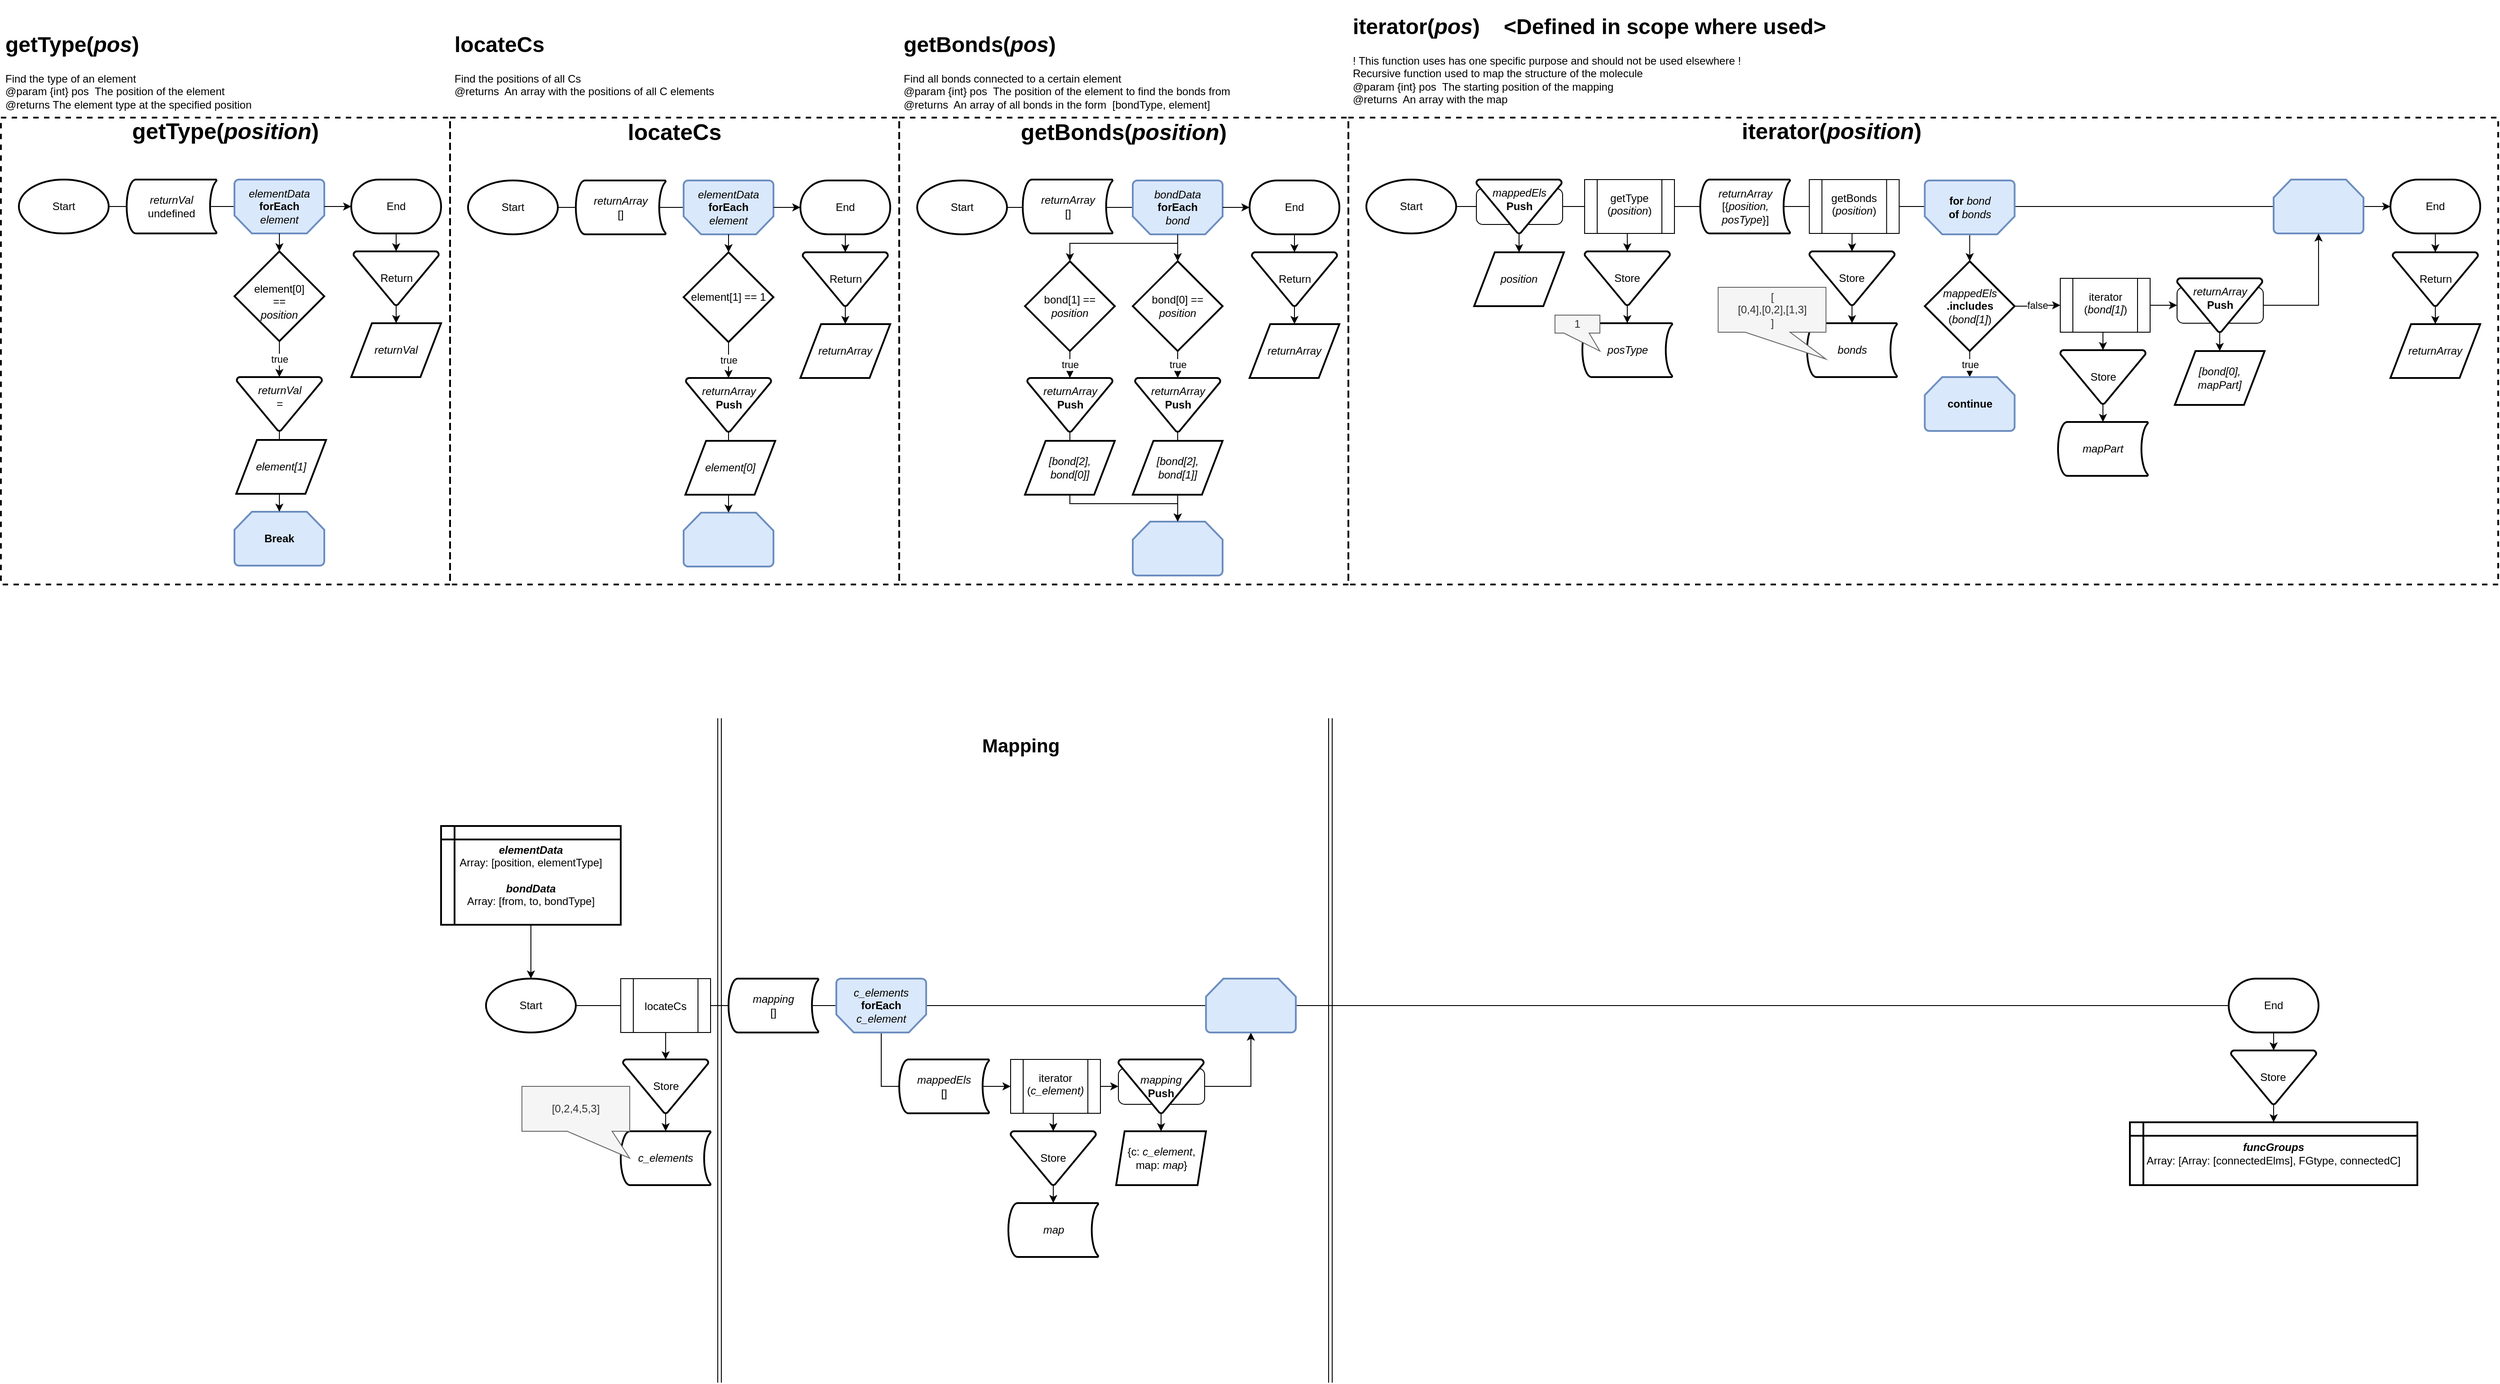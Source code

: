 <mxfile version="20.4.1" type="github" pages="2">
  <diagram id="BVfkQb9ecDEO83bugk_k" name="Main">
    <mxGraphModel dx="2985" dy="2483" grid="1" gridSize="10" guides="1" tooltips="1" connect="1" arrows="0" fold="1" page="0" pageScale="1" pageWidth="827" pageHeight="1169" math="0" shadow="0">
      <root>
        <mxCell id="0" />
        <mxCell id="1" parent="0" />
        <mxCell id="XzVLuU8OsaSNBH-HEr9t-55" value="" style="edgeStyle=orthogonalEdgeStyle;rounded=0;orthogonalLoop=1;jettySize=auto;html=1;exitX=1;exitY=0.5;exitDx=0;exitDy=0;exitPerimeter=0;entryX=0;entryY=0.5;entryDx=0;entryDy=0;entryPerimeter=0;endArrow=none;" parent="1" source="x_pQw2CXU4u3UF457hjA-24" target="XzVLuU8OsaSNBH-HEr9t-52" edge="1">
          <mxGeometry relative="1" as="geometry">
            <mxPoint x="920" y="-700" as="sourcePoint" />
            <mxPoint x="2100" y="-700" as="targetPoint" />
          </mxGeometry>
        </mxCell>
        <mxCell id="FqxZ3S_1yFEc6N9-NsaK-3" style="edgeStyle=orthogonalEdgeStyle;rounded=0;orthogonalLoop=1;jettySize=auto;html=1;exitX=1;exitY=0.5;exitDx=0;exitDy=0;exitPerimeter=0;entryX=0;entryY=0.5;entryDx=0;entryDy=0;entryPerimeter=0;endArrow=none;endFill=0;" parent="1" source="hINtNlw1vlNAkVPnNgzF-1" target="hINtNlw1vlNAkVPnNgzF-4" edge="1">
          <mxGeometry relative="1" as="geometry" />
        </mxCell>
        <mxCell id="hINtNlw1vlNAkVPnNgzF-1" value="Start&lt;br&gt;" style="strokeWidth=2;html=1;shape=mxgraph.flowchart.start_1;whiteSpace=wrap;" parent="1" vertex="1">
          <mxGeometry x="-160" y="160" width="100" height="60" as="geometry" />
        </mxCell>
        <mxCell id="hINtNlw1vlNAkVPnNgzF-3" style="edgeStyle=orthogonalEdgeStyle;orthogonalLoop=1;jettySize=auto;html=1;exitX=0.5;exitY=1;exitDx=0;exitDy=0;entryX=0.5;entryY=0;entryDx=0;entryDy=0;entryPerimeter=0;rounded=0;" parent="1" source="hINtNlw1vlNAkVPnNgzF-2" target="hINtNlw1vlNAkVPnNgzF-1" edge="1">
          <mxGeometry relative="1" as="geometry" />
        </mxCell>
        <mxCell id="hINtNlw1vlNAkVPnNgzF-2" value="&lt;i style=&quot;font-weight: bold;&quot;&gt;elementData&lt;br&gt;&lt;/i&gt;Array: [position, elementType]&lt;br&gt;&lt;b style=&quot;font-style: italic;&quot;&gt;&lt;br&gt;bondData&lt;/b&gt;&lt;br&gt;Array: [from, to, bondType]" style="shape=internalStorage;whiteSpace=wrap;html=1;dx=15;dy=15;arcSize=8;strokeWidth=2;" parent="1" vertex="1">
          <mxGeometry x="-210" y="-10" width="200" height="110" as="geometry" />
        </mxCell>
        <mxCell id="hINtNlw1vlNAkVPnNgzF-9" style="edgeStyle=orthogonalEdgeStyle;orthogonalLoop=1;jettySize=auto;html=1;exitX=0.5;exitY=1;exitDx=0;exitDy=0;exitPerimeter=0;entryX=0.5;entryY=0;entryDx=0;entryDy=0;entryPerimeter=0;rounded=0;" parent="1" source="hINtNlw1vlNAkVPnNgzF-4" target="hINtNlw1vlNAkVPnNgzF-5" edge="1">
          <mxGeometry relative="1" as="geometry" />
        </mxCell>
        <mxCell id="hINtNlw1vlNAkVPnNgzF-4" value="End" style="strokeWidth=2;html=1;shape=mxgraph.flowchart.terminator;whiteSpace=wrap;" parent="1" vertex="1">
          <mxGeometry x="1779.997" y="160" width="100" height="60" as="geometry" />
        </mxCell>
        <mxCell id="hINtNlw1vlNAkVPnNgzF-8" style="edgeStyle=orthogonalEdgeStyle;orthogonalLoop=1;jettySize=auto;html=1;exitX=0.5;exitY=1;exitDx=0;exitDy=0;exitPerimeter=0;entryX=0.5;entryY=0;entryDx=0;entryDy=0;rounded=0;" parent="1" source="hINtNlw1vlNAkVPnNgzF-5" target="hINtNlw1vlNAkVPnNgzF-7" edge="1">
          <mxGeometry relative="1" as="geometry" />
        </mxCell>
        <mxCell id="hINtNlw1vlNAkVPnNgzF-5" value="Store" style="strokeWidth=2;html=1;shape=mxgraph.flowchart.merge_or_storage;whiteSpace=wrap;" parent="1" vertex="1">
          <mxGeometry x="1782.497" y="240" width="95" height="60" as="geometry" />
        </mxCell>
        <mxCell id="hINtNlw1vlNAkVPnNgzF-7" value="&lt;b style=&quot;font-style: italic;&quot;&gt;funcGroups&lt;/b&gt;&lt;br&gt;Array: [Array: [connectedElms], FGtype, connectedC]" style="shape=internalStorage;whiteSpace=wrap;html=1;dx=15;dy=15;arcSize=8;strokeWidth=2;" parent="1" vertex="1">
          <mxGeometry x="1669.997" y="320" width="320" height="70" as="geometry" />
        </mxCell>
        <mxCell id="hINtNlw1vlNAkVPnNgzF-54" style="edgeStyle=orthogonalEdgeStyle;orthogonalLoop=1;jettySize=auto;html=1;exitX=0.5;exitY=1;exitDx=0;exitDy=0;entryX=0.5;entryY=0;entryDx=0;entryDy=0;entryPerimeter=0;fontSize=25;rounded=0;" parent="1" source="hINtNlw1vlNAkVPnNgzF-11" target="hINtNlw1vlNAkVPnNgzF-53" edge="1">
          <mxGeometry relative="1" as="geometry" />
        </mxCell>
        <mxCell id="hINtNlw1vlNAkVPnNgzF-11" value="locateCs" style="verticalLabelPosition=bottom;verticalAlign=top;html=1;shape=process;whiteSpace=wrap;size=0.14;arcSize=6;spacingBottom=4;spacingTop=-43;noLabel=0;collapsible=0;autosize=1;" parent="1" vertex="1">
          <mxGeometry x="-10" y="160" width="100" height="60" as="geometry" />
        </mxCell>
        <mxCell id="x_pQw2CXU4u3UF457hjA-7" style="edgeStyle=orthogonalEdgeStyle;rounded=0;orthogonalLoop=1;jettySize=auto;html=1;exitX=0.5;exitY=1;exitDx=0;exitDy=0;exitPerimeter=0;entryX=0.5;entryY=0;entryDx=0;entryDy=0;entryPerimeter=0;" parent="1" source="hINtNlw1vlNAkVPnNgzF-53" target="hINtNlw1vlNAkVPnNgzF-57" edge="1">
          <mxGeometry relative="1" as="geometry" />
        </mxCell>
        <mxCell id="hINtNlw1vlNAkVPnNgzF-53" value="Store" style="strokeWidth=2;html=1;shape=mxgraph.flowchart.merge_or_storage;whiteSpace=wrap;" parent="1" vertex="1">
          <mxGeometry x="-7.5" y="250" width="95" height="60" as="geometry" />
        </mxCell>
        <mxCell id="hINtNlw1vlNAkVPnNgzF-57" value="&lt;i&gt;c_elements&lt;/i&gt;" style="strokeWidth=2;html=1;shape=mxgraph.flowchart.stored_data;whiteSpace=wrap;" parent="1" vertex="1">
          <mxGeometry x="-10" y="330" width="100" height="60" as="geometry" />
        </mxCell>
        <mxCell id="hINtNlw1vlNAkVPnNgzF-58" value="" style="group" parent="1" vertex="1" connectable="0">
          <mxGeometry x="-200" y="-799" width="500" height="520" as="geometry" />
        </mxCell>
        <mxCell id="hINtNlw1vlNAkVPnNgzF-47" value="" style="whiteSpace=wrap;html=1;fillColor=none;strokeWidth=2;dashed=1;" parent="hINtNlw1vlNAkVPnNgzF-58" vertex="1">
          <mxGeometry width="500" height="520" as="geometry" />
        </mxCell>
        <mxCell id="hINtNlw1vlNAkVPnNgzF-13" value="Start" style="strokeWidth=2;html=1;shape=mxgraph.flowchart.start_1;whiteSpace=wrap;" parent="hINtNlw1vlNAkVPnNgzF-58" vertex="1">
          <mxGeometry x="20" y="70" width="100" height="60" as="geometry" />
        </mxCell>
        <mxCell id="hINtNlw1vlNAkVPnNgzF-15" value="End" style="strokeWidth=2;html=1;shape=mxgraph.flowchart.terminator;whiteSpace=wrap;" parent="hINtNlw1vlNAkVPnNgzF-58" vertex="1">
          <mxGeometry x="390" y="70" width="100" height="60" as="geometry" />
        </mxCell>
        <mxCell id="hINtNlw1vlNAkVPnNgzF-17" value="Return" style="strokeWidth=2;html=1;shape=mxgraph.flowchart.merge_or_storage;whiteSpace=wrap;" parent="hINtNlw1vlNAkVPnNgzF-58" vertex="1">
          <mxGeometry x="392.5" y="150" width="95" height="60" as="geometry" />
        </mxCell>
        <mxCell id="hINtNlw1vlNAkVPnNgzF-18" style="edgeStyle=orthogonalEdgeStyle;orthogonalLoop=1;jettySize=auto;html=1;exitX=0.5;exitY=1;exitDx=0;exitDy=0;exitPerimeter=0;entryX=0.5;entryY=0;entryDx=0;entryDy=0;entryPerimeter=0;rounded=0;" parent="hINtNlw1vlNAkVPnNgzF-58" source="hINtNlw1vlNAkVPnNgzF-15" target="hINtNlw1vlNAkVPnNgzF-17" edge="1">
          <mxGeometry relative="1" as="geometry" />
        </mxCell>
        <mxCell id="hINtNlw1vlNAkVPnNgzF-20" value="&lt;i&gt;returnArray&lt;/i&gt;" style="shape=parallelogram;html=1;strokeWidth=2;perimeter=parallelogramPerimeter;whiteSpace=wrap;arcSize=12;size=0.23;" parent="hINtNlw1vlNAkVPnNgzF-58" vertex="1">
          <mxGeometry x="390" y="230" width="100" height="60" as="geometry" />
        </mxCell>
        <mxCell id="hINtNlw1vlNAkVPnNgzF-21" style="edgeStyle=orthogonalEdgeStyle;orthogonalLoop=1;jettySize=auto;html=1;exitX=0.5;exitY=1;exitDx=0;exitDy=0;exitPerimeter=0;entryX=0.5;entryY=0;entryDx=0;entryDy=0;rounded=0;" parent="hINtNlw1vlNAkVPnNgzF-58" source="hINtNlw1vlNAkVPnNgzF-17" target="hINtNlw1vlNAkVPnNgzF-20" edge="1">
          <mxGeometry relative="1" as="geometry" />
        </mxCell>
        <mxCell id="hINtNlw1vlNAkVPnNgzF-23" value="" style="edgeStyle=orthogonalEdgeStyle;orthogonalLoop=1;jettySize=auto;html=1;exitX=1;exitY=0.5;exitDx=0;exitDy=0;exitPerimeter=0;entryX=1;entryY=0.5;entryDx=0;entryDy=0;entryPerimeter=0;endArrow=none;rounded=0;" parent="hINtNlw1vlNAkVPnNgzF-58" source="hINtNlw1vlNAkVPnNgzF-13" target="hINtNlw1vlNAkVPnNgzF-24" edge="1">
          <mxGeometry relative="1" as="geometry">
            <mxPoint x="120" y="100" as="sourcePoint" />
            <mxPoint x="260" y="100" as="targetPoint" />
          </mxGeometry>
        </mxCell>
        <mxCell id="hINtNlw1vlNAkVPnNgzF-24" value="" style="strokeWidth=2;html=1;shape=mxgraph.flowchart.loop_limit;whiteSpace=wrap;rotation=-180;textDirection=ltr;horizontal=1;direction=east;fillColor=#dae8fc;strokeColor=#6c8ebf;" parent="hINtNlw1vlNAkVPnNgzF-58" vertex="1">
          <mxGeometry x="260" y="70" width="100" height="60" as="geometry" />
        </mxCell>
        <mxCell id="hINtNlw1vlNAkVPnNgzF-16" style="edgeStyle=orthogonalEdgeStyle;orthogonalLoop=1;jettySize=auto;html=1;exitX=0;exitY=0.5;exitDx=0;exitDy=0;exitPerimeter=0;entryX=0;entryY=0.5;entryDx=0;entryDy=0;entryPerimeter=0;startArrow=none;rounded=0;" parent="hINtNlw1vlNAkVPnNgzF-58" source="hINtNlw1vlNAkVPnNgzF-24" target="hINtNlw1vlNAkVPnNgzF-15" edge="1">
          <mxGeometry relative="1" as="geometry">
            <mxPoint x="360" y="100" as="sourcePoint" />
          </mxGeometry>
        </mxCell>
        <mxCell id="hINtNlw1vlNAkVPnNgzF-14" value="&lt;i&gt;returnArray&lt;/i&gt;&lt;br&gt;[]" style="strokeWidth=2;html=1;shape=mxgraph.flowchart.stored_data;whiteSpace=wrap;" parent="hINtNlw1vlNAkVPnNgzF-58" vertex="1">
          <mxGeometry x="140" y="70" width="100" height="60" as="geometry" />
        </mxCell>
        <mxCell id="hINtNlw1vlNAkVPnNgzF-25" value="" style="strokeWidth=2;html=1;shape=mxgraph.flowchart.loop_limit;whiteSpace=wrap;fillColor=#dae8fc;strokeColor=#6c8ebf;" parent="hINtNlw1vlNAkVPnNgzF-58" vertex="1">
          <mxGeometry x="260" y="440" width="100" height="60" as="geometry" />
        </mxCell>
        <mxCell id="hINtNlw1vlNAkVPnNgzF-26" value="&lt;i&gt;elementData&lt;/i&gt;&lt;br&gt;&lt;b&gt;forEach&lt;/b&gt;&lt;br&gt;&lt;i&gt;element&lt;/i&gt;" style="text;html=1;strokeColor=none;fillColor=none;align=center;verticalAlign=middle;whiteSpace=wrap;" parent="hINtNlw1vlNAkVPnNgzF-58" vertex="1">
          <mxGeometry x="280" y="85" width="60" height="30" as="geometry" />
        </mxCell>
        <mxCell id="hINtNlw1vlNAkVPnNgzF-28" value="element[1] == 1" style="strokeWidth=2;html=1;shape=mxgraph.flowchart.decision;whiteSpace=wrap;" parent="hINtNlw1vlNAkVPnNgzF-58" vertex="1">
          <mxGeometry x="260" y="150" width="100" height="100" as="geometry" />
        </mxCell>
        <mxCell id="hINtNlw1vlNAkVPnNgzF-29" style="edgeStyle=orthogonalEdgeStyle;orthogonalLoop=1;jettySize=auto;html=1;exitX=0.5;exitY=0;exitDx=0;exitDy=0;exitPerimeter=0;entryX=0.5;entryY=0;entryDx=0;entryDy=0;entryPerimeter=0;rounded=0;" parent="hINtNlw1vlNAkVPnNgzF-58" source="hINtNlw1vlNAkVPnNgzF-24" target="hINtNlw1vlNAkVPnNgzF-28" edge="1">
          <mxGeometry relative="1" as="geometry" />
        </mxCell>
        <mxCell id="hINtNlw1vlNAkVPnNgzF-46" style="edgeStyle=orthogonalEdgeStyle;orthogonalLoop=1;jettySize=auto;html=1;exitX=0.5;exitY=1;exitDx=0;exitDy=0;exitPerimeter=0;entryX=0.5;entryY=0;entryDx=0;entryDy=0;entryPerimeter=0;rounded=0;" parent="hINtNlw1vlNAkVPnNgzF-58" source="hINtNlw1vlNAkVPnNgzF-32" target="hINtNlw1vlNAkVPnNgzF-25" edge="1">
          <mxGeometry relative="1" as="geometry" />
        </mxCell>
        <mxCell id="hINtNlw1vlNAkVPnNgzF-32" value="&lt;i&gt;returnArray&lt;/i&gt;&lt;br&gt;&lt;b&gt;Push&lt;/b&gt;" style="strokeWidth=2;html=1;shape=mxgraph.flowchart.merge_or_storage;whiteSpace=wrap;spacingBottom=17;" parent="hINtNlw1vlNAkVPnNgzF-58" vertex="1">
          <mxGeometry x="262.5" y="290" width="95" height="60" as="geometry" />
        </mxCell>
        <mxCell id="hINtNlw1vlNAkVPnNgzF-33" value="true" style="edgeStyle=orthogonalEdgeStyle;orthogonalLoop=1;jettySize=auto;html=1;exitX=0.5;exitY=1;exitDx=0;exitDy=0;exitPerimeter=0;entryX=0.5;entryY=0;entryDx=0;entryDy=0;entryPerimeter=0;rounded=0;" parent="hINtNlw1vlNAkVPnNgzF-58" source="hINtNlw1vlNAkVPnNgzF-28" target="hINtNlw1vlNAkVPnNgzF-32" edge="1">
          <mxGeometry relative="1" as="geometry" />
        </mxCell>
        <mxCell id="hINtNlw1vlNAkVPnNgzF-36" value="&lt;i&gt;element[0]&lt;/i&gt;" style="shape=parallelogram;html=1;strokeWidth=2;perimeter=parallelogramPerimeter;whiteSpace=wrap;arcSize=12;size=0.23;" parent="hINtNlw1vlNAkVPnNgzF-58" vertex="1">
          <mxGeometry x="262" y="360" width="100" height="60" as="geometry" />
        </mxCell>
        <mxCell id="hINtNlw1vlNAkVPnNgzF-48" value="&lt;b&gt;&lt;font style=&quot;font-size: 25px;&quot;&gt;locateCs&lt;/font&gt;&lt;/b&gt;" style="text;html=1;strokeColor=none;fillColor=none;align=center;verticalAlign=middle;whiteSpace=wrap;dashed=1;strokeWidth=2;" parent="hINtNlw1vlNAkVPnNgzF-58" vertex="1">
          <mxGeometry x="220" width="60" height="30" as="geometry" />
        </mxCell>
        <mxCell id="G9Rp87o0pzsJ3uSTvvUH-32" value="" style="group" parent="1" vertex="1" connectable="0">
          <mxGeometry x="300" y="-799" width="500" height="524" as="geometry" />
        </mxCell>
        <mxCell id="G9Rp87o0pzsJ3uSTvvUH-2" value="" style="whiteSpace=wrap;html=1;fillColor=none;strokeWidth=2;dashed=1;" parent="G9Rp87o0pzsJ3uSTvvUH-32" vertex="1">
          <mxGeometry width="500" height="520" as="geometry" />
        </mxCell>
        <mxCell id="G9Rp87o0pzsJ3uSTvvUH-3" value="Start" style="strokeWidth=2;html=1;shape=mxgraph.flowchart.start_1;whiteSpace=wrap;" parent="G9Rp87o0pzsJ3uSTvvUH-32" vertex="1">
          <mxGeometry x="20" y="70" width="100" height="60" as="geometry" />
        </mxCell>
        <mxCell id="G9Rp87o0pzsJ3uSTvvUH-4" value="End" style="strokeWidth=2;html=1;shape=mxgraph.flowchart.terminator;whiteSpace=wrap;" parent="G9Rp87o0pzsJ3uSTvvUH-32" vertex="1">
          <mxGeometry x="390" y="70" width="100" height="60" as="geometry" />
        </mxCell>
        <mxCell id="G9Rp87o0pzsJ3uSTvvUH-5" value="Return" style="strokeWidth=2;html=1;shape=mxgraph.flowchart.merge_or_storage;whiteSpace=wrap;" parent="G9Rp87o0pzsJ3uSTvvUH-32" vertex="1">
          <mxGeometry x="392.5" y="150" width="95" height="60" as="geometry" />
        </mxCell>
        <mxCell id="G9Rp87o0pzsJ3uSTvvUH-6" style="edgeStyle=orthogonalEdgeStyle;orthogonalLoop=1;jettySize=auto;html=1;exitX=0.5;exitY=1;exitDx=0;exitDy=0;exitPerimeter=0;entryX=0.5;entryY=0;entryDx=0;entryDy=0;entryPerimeter=0;rounded=0;" parent="G9Rp87o0pzsJ3uSTvvUH-32" source="G9Rp87o0pzsJ3uSTvvUH-4" target="G9Rp87o0pzsJ3uSTvvUH-5" edge="1">
          <mxGeometry relative="1" as="geometry" />
        </mxCell>
        <mxCell id="G9Rp87o0pzsJ3uSTvvUH-7" value="&lt;i&gt;returnArray&lt;/i&gt;" style="shape=parallelogram;html=1;strokeWidth=2;perimeter=parallelogramPerimeter;whiteSpace=wrap;arcSize=12;size=0.23;" parent="G9Rp87o0pzsJ3uSTvvUH-32" vertex="1">
          <mxGeometry x="390" y="230" width="100" height="60" as="geometry" />
        </mxCell>
        <mxCell id="G9Rp87o0pzsJ3uSTvvUH-8" style="edgeStyle=orthogonalEdgeStyle;orthogonalLoop=1;jettySize=auto;html=1;exitX=0.5;exitY=1;exitDx=0;exitDy=0;exitPerimeter=0;entryX=0.5;entryY=0;entryDx=0;entryDy=0;rounded=0;" parent="G9Rp87o0pzsJ3uSTvvUH-32" source="G9Rp87o0pzsJ3uSTvvUH-5" target="G9Rp87o0pzsJ3uSTvvUH-7" edge="1">
          <mxGeometry relative="1" as="geometry" />
        </mxCell>
        <mxCell id="G9Rp87o0pzsJ3uSTvvUH-9" value="" style="edgeStyle=orthogonalEdgeStyle;orthogonalLoop=1;jettySize=auto;html=1;exitX=1;exitY=0.5;exitDx=0;exitDy=0;exitPerimeter=0;entryX=1;entryY=0.5;entryDx=0;entryDy=0;entryPerimeter=0;endArrow=none;rounded=0;" parent="G9Rp87o0pzsJ3uSTvvUH-32" source="G9Rp87o0pzsJ3uSTvvUH-3" target="G9Rp87o0pzsJ3uSTvvUH-10" edge="1">
          <mxGeometry relative="1" as="geometry">
            <mxPoint x="120" y="100" as="sourcePoint" />
            <mxPoint x="260" y="100" as="targetPoint" />
          </mxGeometry>
        </mxCell>
        <mxCell id="G9Rp87o0pzsJ3uSTvvUH-10" value="" style="strokeWidth=2;html=1;shape=mxgraph.flowchart.loop_limit;whiteSpace=wrap;rotation=-180;textDirection=ltr;horizontal=1;direction=east;fillColor=#dae8fc;strokeColor=#6c8ebf;" parent="G9Rp87o0pzsJ3uSTvvUH-32" vertex="1">
          <mxGeometry x="260" y="70" width="100" height="60" as="geometry" />
        </mxCell>
        <mxCell id="G9Rp87o0pzsJ3uSTvvUH-11" style="edgeStyle=orthogonalEdgeStyle;orthogonalLoop=1;jettySize=auto;html=1;exitX=0;exitY=0.5;exitDx=0;exitDy=0;exitPerimeter=0;entryX=0;entryY=0.5;entryDx=0;entryDy=0;entryPerimeter=0;startArrow=none;rounded=0;" parent="G9Rp87o0pzsJ3uSTvvUH-32" source="G9Rp87o0pzsJ3uSTvvUH-10" target="G9Rp87o0pzsJ3uSTvvUH-4" edge="1">
          <mxGeometry relative="1" as="geometry">
            <mxPoint x="360" y="100" as="sourcePoint" />
          </mxGeometry>
        </mxCell>
        <mxCell id="G9Rp87o0pzsJ3uSTvvUH-13" value="" style="strokeWidth=2;html=1;shape=mxgraph.flowchart.loop_limit;whiteSpace=wrap;fillColor=#dae8fc;strokeColor=#6c8ebf;" parent="G9Rp87o0pzsJ3uSTvvUH-32" vertex="1">
          <mxGeometry x="260" y="450" width="100" height="60" as="geometry" />
        </mxCell>
        <mxCell id="G9Rp87o0pzsJ3uSTvvUH-14" value="&lt;i&gt;bondData&lt;/i&gt;&lt;br&gt;&lt;b&gt;forEach&lt;/b&gt;&lt;br&gt;&lt;i&gt;bond&lt;/i&gt;" style="text;html=1;strokeColor=none;fillColor=none;align=center;verticalAlign=middle;whiteSpace=wrap;" parent="G9Rp87o0pzsJ3uSTvvUH-32" vertex="1">
          <mxGeometry x="280" y="85" width="60" height="30" as="geometry" />
        </mxCell>
        <mxCell id="G9Rp87o0pzsJ3uSTvvUH-15" value="bond[0] == &lt;i&gt;position&lt;/i&gt;" style="strokeWidth=2;html=1;shape=mxgraph.flowchart.decision;whiteSpace=wrap;" parent="G9Rp87o0pzsJ3uSTvvUH-32" vertex="1">
          <mxGeometry x="260" y="160" width="100" height="100" as="geometry" />
        </mxCell>
        <mxCell id="G9Rp87o0pzsJ3uSTvvUH-16" style="edgeStyle=orthogonalEdgeStyle;orthogonalLoop=1;jettySize=auto;html=1;exitX=0.5;exitY=0;exitDx=0;exitDy=0;exitPerimeter=0;entryX=0.5;entryY=0;entryDx=0;entryDy=0;entryPerimeter=0;rounded=0;" parent="G9Rp87o0pzsJ3uSTvvUH-32" source="G9Rp87o0pzsJ3uSTvvUH-10" target="G9Rp87o0pzsJ3uSTvvUH-15" edge="1">
          <mxGeometry relative="1" as="geometry" />
        </mxCell>
        <mxCell id="G9Rp87o0pzsJ3uSTvvUH-17" style="edgeStyle=orthogonalEdgeStyle;orthogonalLoop=1;jettySize=auto;html=1;exitX=0.5;exitY=1;exitDx=0;exitDy=0;exitPerimeter=0;entryX=0.5;entryY=0;entryDx=0;entryDy=0;entryPerimeter=0;rounded=0;" parent="G9Rp87o0pzsJ3uSTvvUH-32" source="G9Rp87o0pzsJ3uSTvvUH-18" target="G9Rp87o0pzsJ3uSTvvUH-13" edge="1">
          <mxGeometry relative="1" as="geometry" />
        </mxCell>
        <mxCell id="G9Rp87o0pzsJ3uSTvvUH-18" value="&lt;i&gt;returnArray&lt;/i&gt;&lt;br&gt;&lt;b&gt;Push&lt;/b&gt;" style="strokeWidth=2;html=1;shape=mxgraph.flowchart.merge_or_storage;whiteSpace=wrap;spacingBottom=17;" parent="G9Rp87o0pzsJ3uSTvvUH-32" vertex="1">
          <mxGeometry x="262.5" y="290" width="95" height="60" as="geometry" />
        </mxCell>
        <mxCell id="G9Rp87o0pzsJ3uSTvvUH-19" value="true" style="edgeStyle=orthogonalEdgeStyle;orthogonalLoop=1;jettySize=auto;html=1;exitX=0.5;exitY=1;exitDx=0;exitDy=0;exitPerimeter=0;entryX=0.5;entryY=0;entryDx=0;entryDy=0;entryPerimeter=0;rounded=0;" parent="G9Rp87o0pzsJ3uSTvvUH-32" source="G9Rp87o0pzsJ3uSTvvUH-15" target="G9Rp87o0pzsJ3uSTvvUH-18" edge="1">
          <mxGeometry relative="1" as="geometry" />
        </mxCell>
        <mxCell id="G9Rp87o0pzsJ3uSTvvUH-20" value="&lt;i&gt;&lt;font style=&quot;font-size: 12px;&quot;&gt;[bond[2], &lt;br&gt;bond[1]]&lt;/font&gt;&lt;/i&gt;" style="shape=parallelogram;html=1;strokeWidth=2;perimeter=parallelogramPerimeter;whiteSpace=wrap;arcSize=12;size=0.23;" parent="G9Rp87o0pzsJ3uSTvvUH-32" vertex="1">
          <mxGeometry x="260" y="360" width="100" height="60" as="geometry" />
        </mxCell>
        <mxCell id="G9Rp87o0pzsJ3uSTvvUH-21" value="&lt;b&gt;&lt;font style=&quot;font-size: 25px;&quot;&gt;getBonds(&lt;i&gt;position&lt;/i&gt;)&lt;/font&gt;&lt;/b&gt;" style="text;html=1;strokeColor=none;fillColor=none;align=center;verticalAlign=middle;whiteSpace=wrap;dashed=1;strokeWidth=2;" parent="G9Rp87o0pzsJ3uSTvvUH-32" vertex="1">
          <mxGeometry x="220" width="60" height="30" as="geometry" />
        </mxCell>
        <mxCell id="G9Rp87o0pzsJ3uSTvvUH-23" value="bond[1] == &lt;i&gt;position&lt;/i&gt;" style="strokeWidth=2;html=1;shape=mxgraph.flowchart.decision;whiteSpace=wrap;" parent="G9Rp87o0pzsJ3uSTvvUH-32" vertex="1">
          <mxGeometry x="140" y="160" width="100" height="100" as="geometry" />
        </mxCell>
        <mxCell id="G9Rp87o0pzsJ3uSTvvUH-25" style="edgeStyle=orthogonalEdgeStyle;orthogonalLoop=1;jettySize=auto;html=1;exitX=0.5;exitY=0;exitDx=0;exitDy=0;exitPerimeter=0;entryX=0.5;entryY=0;entryDx=0;entryDy=0;entryPerimeter=0;rounded=0;" parent="G9Rp87o0pzsJ3uSTvvUH-32" source="G9Rp87o0pzsJ3uSTvvUH-10" target="G9Rp87o0pzsJ3uSTvvUH-23" edge="1">
          <mxGeometry relative="1" as="geometry">
            <Array as="points">
              <mxPoint x="310" y="140" />
              <mxPoint x="190" y="140" />
            </Array>
          </mxGeometry>
        </mxCell>
        <mxCell id="G9Rp87o0pzsJ3uSTvvUH-30" style="edgeStyle=orthogonalEdgeStyle;orthogonalLoop=1;jettySize=auto;html=1;exitX=0.5;exitY=1;exitDx=0;exitDy=0;exitPerimeter=0;entryX=0.5;entryY=0;entryDx=0;entryDy=0;entryPerimeter=0;fontSize=11;rounded=0;" parent="G9Rp87o0pzsJ3uSTvvUH-32" source="G9Rp87o0pzsJ3uSTvvUH-26" target="G9Rp87o0pzsJ3uSTvvUH-13" edge="1">
          <mxGeometry relative="1" as="geometry">
            <Array as="points">
              <mxPoint x="190" y="430" />
              <mxPoint x="310" y="430" />
            </Array>
          </mxGeometry>
        </mxCell>
        <mxCell id="G9Rp87o0pzsJ3uSTvvUH-26" value="&lt;i&gt;returnArray&lt;/i&gt;&lt;br&gt;&lt;b&gt;Push&lt;/b&gt;" style="strokeWidth=2;html=1;shape=mxgraph.flowchart.merge_or_storage;whiteSpace=wrap;spacingBottom=17;" parent="G9Rp87o0pzsJ3uSTvvUH-32" vertex="1">
          <mxGeometry x="142.5" y="290" width="95" height="60" as="geometry" />
        </mxCell>
        <mxCell id="G9Rp87o0pzsJ3uSTvvUH-29" value="true" style="edgeStyle=orthogonalEdgeStyle;orthogonalLoop=1;jettySize=auto;html=1;exitX=0.5;exitY=1;exitDx=0;exitDy=0;exitPerimeter=0;entryX=0.5;entryY=0;entryDx=0;entryDy=0;entryPerimeter=0;fontSize=11;rounded=0;" parent="G9Rp87o0pzsJ3uSTvvUH-32" source="G9Rp87o0pzsJ3uSTvvUH-23" target="G9Rp87o0pzsJ3uSTvvUH-26" edge="1">
          <mxGeometry relative="1" as="geometry" />
        </mxCell>
        <mxCell id="G9Rp87o0pzsJ3uSTvvUH-27" value="&lt;i&gt;&lt;font style=&quot;font-size: 12px;&quot;&gt;[bond[2], &lt;br&gt;bond[0]]&lt;/font&gt;&lt;/i&gt;" style="shape=parallelogram;html=1;strokeWidth=2;perimeter=parallelogramPerimeter;whiteSpace=wrap;arcSize=12;size=0.23;" parent="G9Rp87o0pzsJ3uSTvvUH-32" vertex="1">
          <mxGeometry x="140" y="360" width="100" height="60" as="geometry" />
        </mxCell>
        <mxCell id="_avrX_X6yZaFhVirjWv8-3" value="&lt;i&gt;returnArray&lt;/i&gt;&lt;br&gt;[]" style="strokeWidth=2;html=1;shape=mxgraph.flowchart.stored_data;whiteSpace=wrap;" parent="G9Rp87o0pzsJ3uSTvvUH-32" vertex="1">
          <mxGeometry x="137.5" y="69" width="100" height="60" as="geometry" />
        </mxCell>
        <mxCell id="rzo9WYOZs4RROfnJHvRi-1" style="edgeStyle=orthogonalEdgeStyle;rounded=0;orthogonalLoop=1;jettySize=auto;html=1;exitX=0.5;exitY=0;exitDx=0;exitDy=0;exitPerimeter=0;entryX=0;entryY=0.5;entryDx=0;entryDy=0;" parent="1" source="G9Rp87o0pzsJ3uSTvvUH-35" target="hzsxWTam5A1zevrrT3r--9" edge="1">
          <mxGeometry relative="1" as="geometry">
            <mxPoint x="520.0" y="260" as="targetPoint" />
          </mxGeometry>
        </mxCell>
        <mxCell id="G9Rp87o0pzsJ3uSTvvUH-35" value="`" style="strokeWidth=2;html=1;shape=mxgraph.flowchart.loop_limit;whiteSpace=wrap;rotation=-180;textDirection=ltr;horizontal=1;direction=east;fillColor=#dae8fc;strokeColor=#6c8ebf;" parent="1" vertex="1">
          <mxGeometry x="230" y="160" width="100" height="60" as="geometry" />
        </mxCell>
        <mxCell id="G9Rp87o0pzsJ3uSTvvUH-34" value="&lt;i&gt;c_elements&lt;/i&gt;&lt;br&gt;&lt;b&gt;forEach&lt;/b&gt;&lt;br&gt;&lt;i&gt;c_element&lt;/i&gt;" style="text;html=1;strokeColor=none;fillColor=none;align=center;verticalAlign=middle;whiteSpace=wrap;" parent="1" vertex="1">
          <mxGeometry x="250" y="175" width="60" height="30" as="geometry" />
        </mxCell>
        <mxCell id="x_pQw2CXU4u3UF457hjA-5" style="edgeStyle=orthogonalEdgeStyle;rounded=0;orthogonalLoop=1;jettySize=auto;html=1;exitX=0.5;exitY=1;exitDx=0;exitDy=0;entryX=0.5;entryY=0;entryDx=0;entryDy=0;entryPerimeter=0;" parent="1" edge="1">
          <mxGeometry relative="1" as="geometry">
            <mxPoint x="350.0" y="310.0" as="sourcePoint" />
          </mxGeometry>
        </mxCell>
        <mxCell id="x_pQw2CXU4u3UF457hjA-6" style="edgeStyle=orthogonalEdgeStyle;rounded=0;orthogonalLoop=1;jettySize=auto;html=1;exitX=0.5;exitY=1;exitDx=0;exitDy=0;exitPerimeter=0;entryX=0.5;entryY=0;entryDx=0;entryDy=0;entryPerimeter=0;" parent="1" edge="1">
          <mxGeometry relative="1" as="geometry">
            <mxPoint x="347.5" y="390" as="sourcePoint" />
          </mxGeometry>
        </mxCell>
        <mxCell id="x_pQw2CXU4u3UF457hjA-8" value="[0,2,4,5,3]" style="shape=callout;whiteSpace=wrap;html=1;perimeter=calloutPerimeter;position2=1;size=30;position=0.42;base=50;fillColor=#f5f5f5;fontColor=#333333;strokeColor=#666666;" parent="1" vertex="1">
          <mxGeometry x="-120" y="280" width="120" height="80" as="geometry" />
        </mxCell>
        <mxCell id="x_pQw2CXU4u3UF457hjA-23" value="" style="whiteSpace=wrap;html=1;fillColor=none;strokeWidth=2;dashed=1;" parent="1" vertex="1">
          <mxGeometry x="800" y="-799" width="1280" height="520" as="geometry" />
        </mxCell>
        <mxCell id="rzo9WYOZs4RROfnJHvRi-53" style="edgeStyle=orthogonalEdgeStyle;rounded=0;orthogonalLoop=1;jettySize=auto;html=1;exitX=1;exitY=0.5;exitDx=0;exitDy=0;exitPerimeter=0;entryX=0;entryY=0.5;entryDx=0;entryDy=0;entryPerimeter=0;startArrow=none;" parent="1" source="XzVLuU8OsaSNBH-HEr9t-52" target="x_pQw2CXU4u3UF457hjA-25" edge="1">
          <mxGeometry relative="1" as="geometry" />
        </mxCell>
        <mxCell id="x_pQw2CXU4u3UF457hjA-24" value="Start" style="strokeWidth=2;html=1;shape=mxgraph.flowchart.start_1;whiteSpace=wrap;" parent="1" vertex="1">
          <mxGeometry x="820" y="-730" width="100" height="60" as="geometry" />
        </mxCell>
        <mxCell id="XzVLuU8OsaSNBH-HEr9t-61" style="edgeStyle=orthogonalEdgeStyle;rounded=0;orthogonalLoop=1;jettySize=auto;html=1;exitX=0.5;exitY=1;exitDx=0;exitDy=0;exitPerimeter=0;entryX=0.5;entryY=0;entryDx=0;entryDy=0;entryPerimeter=0;" parent="1" source="x_pQw2CXU4u3UF457hjA-25" target="XzVLuU8OsaSNBH-HEr9t-58" edge="1">
          <mxGeometry relative="1" as="geometry" />
        </mxCell>
        <mxCell id="x_pQw2CXU4u3UF457hjA-25" value="End" style="strokeWidth=2;html=1;shape=mxgraph.flowchart.terminator;whiteSpace=wrap;" parent="1" vertex="1">
          <mxGeometry x="1960" y="-730" width="100" height="60" as="geometry" />
        </mxCell>
        <mxCell id="x_pQw2CXU4u3UF457hjA-42" value="&lt;span style=&quot;font-size: 25px;&quot;&gt;&lt;b&gt;iterator(&lt;i&gt;position&lt;/i&gt;)&lt;/b&gt;&lt;/span&gt;" style="text;html=1;strokeColor=none;fillColor=none;align=center;verticalAlign=middle;whiteSpace=wrap;dashed=1;strokeWidth=2;" parent="1" vertex="1">
          <mxGeometry x="1308" y="-800" width="60" height="30" as="geometry" />
        </mxCell>
        <mxCell id="hzsxWTam5A1zevrrT3r--4" value="&lt;i&gt;mapping&lt;/i&gt;&lt;br&gt;[]" style="strokeWidth=2;html=1;shape=mxgraph.flowchart.stored_data;whiteSpace=wrap;" parent="1" vertex="1">
          <mxGeometry x="110" y="160" width="100" height="60" as="geometry" />
        </mxCell>
        <mxCell id="hzsxWTam5A1zevrrT3r--15" style="edgeStyle=orthogonalEdgeStyle;rounded=0;orthogonalLoop=1;jettySize=auto;html=1;exitX=0.5;exitY=1;exitDx=0;exitDy=0;entryX=0.5;entryY=0;entryDx=0;entryDy=0;entryPerimeter=0;" parent="1" source="hzsxWTam5A1zevrrT3r--9" target="hzsxWTam5A1zevrrT3r--11" edge="1">
          <mxGeometry relative="1" as="geometry" />
        </mxCell>
        <mxCell id="hzsxWTam5A1zevrrT3r--48" style="edgeStyle=orthogonalEdgeStyle;rounded=0;orthogonalLoop=1;jettySize=auto;html=1;exitX=1;exitY=0.5;exitDx=0;exitDy=0;" parent="1" source="hzsxWTam5A1zevrrT3r--9" edge="1">
          <mxGeometry relative="1" as="geometry">
            <mxPoint x="544" y="280" as="targetPoint" />
          </mxGeometry>
        </mxCell>
        <mxCell id="hzsxWTam5A1zevrrT3r--9" value="iterator&lt;br&gt;(&lt;i&gt;c_element)&lt;/i&gt;&lt;br&gt;" style="verticalLabelPosition=bottom;verticalAlign=top;html=1;shape=process;whiteSpace=wrap;size=0.14;arcSize=6;spacingBottom=4;spacingTop=-53;" parent="1" vertex="1">
          <mxGeometry x="424" y="250" width="100" height="60" as="geometry" />
        </mxCell>
        <mxCell id="hzsxWTam5A1zevrrT3r--14" style="edgeStyle=orthogonalEdgeStyle;rounded=0;orthogonalLoop=1;jettySize=auto;html=1;exitX=0.5;exitY=1;exitDx=0;exitDy=0;exitPerimeter=0;entryX=0.5;entryY=0;entryDx=0;entryDy=0;entryPerimeter=0;" parent="1" source="hzsxWTam5A1zevrrT3r--11" target="hzsxWTam5A1zevrrT3r--12" edge="1">
          <mxGeometry relative="1" as="geometry" />
        </mxCell>
        <mxCell id="hzsxWTam5A1zevrrT3r--11" value="Store" style="strokeWidth=2;html=1;shape=mxgraph.flowchart.merge_or_storage;whiteSpace=wrap;" parent="1" vertex="1">
          <mxGeometry x="424" y="330" width="95" height="60" as="geometry" />
        </mxCell>
        <mxCell id="hzsxWTam5A1zevrrT3r--12" value="&lt;i&gt;map&lt;/i&gt;" style="strokeWidth=2;html=1;shape=mxgraph.flowchart.stored_data;whiteSpace=wrap;" parent="1" vertex="1">
          <mxGeometry x="421.5" y="410" width="100" height="60" as="geometry" />
        </mxCell>
        <mxCell id="hzsxWTam5A1zevrrT3r--53" style="edgeStyle=orthogonalEdgeStyle;rounded=0;orthogonalLoop=1;jettySize=auto;html=1;exitX=1;exitY=0.5;exitDx=0;exitDy=0;entryX=0.5;entryY=1;entryDx=0;entryDy=0;entryPerimeter=0;" parent="1" source="hzsxWTam5A1zevrrT3r--45" target="hzsxWTam5A1zevrrT3r--52" edge="1">
          <mxGeometry relative="1" as="geometry" />
        </mxCell>
        <mxCell id="hzsxWTam5A1zevrrT3r--50" style="edgeStyle=orthogonalEdgeStyle;rounded=0;orthogonalLoop=1;jettySize=auto;html=1;exitX=0.5;exitY=1;exitDx=0;exitDy=0;exitPerimeter=0;entryX=0.5;entryY=0;entryDx=0;entryDy=0;" parent="1" source="hzsxWTam5A1zevrrT3r--40" target="hzsxWTam5A1zevrrT3r--49" edge="1">
          <mxGeometry relative="1" as="geometry" />
        </mxCell>
        <mxCell id="hzsxWTam5A1zevrrT3r--49" value="{c: &lt;i&gt;c_element&lt;/i&gt;,&lt;br&gt;map: &lt;i&gt;map&lt;/i&gt;}" style="shape=parallelogram;html=1;strokeWidth=2;perimeter=parallelogramPerimeter;whiteSpace=wrap;arcSize=12;size=0.094;" parent="1" vertex="1">
          <mxGeometry x="541.5" y="330" width="100" height="60" as="geometry" />
        </mxCell>
        <mxCell id="hzsxWTam5A1zevrrT3r--52" value="" style="strokeWidth=2;html=1;shape=mxgraph.flowchart.loop_limit;whiteSpace=wrap;fillColor=#dae8fc;strokeColor=#6c8ebf;" parent="1" vertex="1">
          <mxGeometry x="641.5" y="160" width="100" height="60" as="geometry" />
        </mxCell>
        <mxCell id="HKwTfBPHRpQWLJumXtEg-12" style="edgeStyle=orthogonalEdgeStyle;rounded=0;orthogonalLoop=1;jettySize=auto;html=1;exitX=0.5;exitY=1;exitDx=0;exitDy=0;entryX=0.5;entryY=0;entryDx=0;entryDy=0;entryPerimeter=0;" parent="1" source="HKwTfBPHRpQWLJumXtEg-7" target="HKwTfBPHRpQWLJumXtEg-8" edge="1">
          <mxGeometry relative="1" as="geometry" />
        </mxCell>
        <mxCell id="HKwTfBPHRpQWLJumXtEg-7" value="getBonds&lt;br&gt;(&lt;i&gt;position&lt;/i&gt;)" style="verticalLabelPosition=bottom;verticalAlign=top;html=1;shape=process;whiteSpace=wrap;size=0.14;arcSize=6;spacingBottom=4;spacingTop=-53;" parent="1" vertex="1">
          <mxGeometry x="1313.17" y="-730" width="100" height="60" as="geometry" />
        </mxCell>
        <mxCell id="HKwTfBPHRpQWLJumXtEg-13" style="edgeStyle=orthogonalEdgeStyle;rounded=0;orthogonalLoop=1;jettySize=auto;html=1;exitX=0.5;exitY=1;exitDx=0;exitDy=0;exitPerimeter=0;entryX=0.5;entryY=0;entryDx=0;entryDy=0;entryPerimeter=0;" parent="1" source="HKwTfBPHRpQWLJumXtEg-8" target="HKwTfBPHRpQWLJumXtEg-9" edge="1">
          <mxGeometry relative="1" as="geometry" />
        </mxCell>
        <mxCell id="HKwTfBPHRpQWLJumXtEg-8" value="Store" style="strokeWidth=2;html=1;shape=mxgraph.flowchart.merge_or_storage;whiteSpace=wrap;" parent="1" vertex="1">
          <mxGeometry x="1313.17" y="-650" width="95" height="60" as="geometry" />
        </mxCell>
        <mxCell id="HKwTfBPHRpQWLJumXtEg-9" value="&lt;i&gt;bonds&lt;/i&gt;" style="strokeWidth=2;html=1;shape=mxgraph.flowchart.stored_data;whiteSpace=wrap;" parent="1" vertex="1">
          <mxGeometry x="1310.67" y="-570" width="100" height="60" as="geometry" />
        </mxCell>
        <mxCell id="x_pQw2CXU4u3UF457hjA-9" value="[&lt;br&gt;[0,4],[0,2],[1,3]&lt;br&gt;]" style="shape=callout;whiteSpace=wrap;html=1;perimeter=calloutPerimeter;position2=1;size=30;position=0.25;base=50;fillColor=#f5f5f5;fontColor=#333333;strokeColor=#666666;" parent="1" vertex="1">
          <mxGeometry x="1211.67" y="-610" width="120" height="80" as="geometry" />
        </mxCell>
        <mxCell id="rzo9WYOZs4RROfnJHvRi-54" value="" style="group" parent="1" vertex="1" connectable="0">
          <mxGeometry x="-700" y="-800" width="500" height="521" as="geometry" />
        </mxCell>
        <mxCell id="rzo9WYOZs4RROfnJHvRi-31" value="" style="whiteSpace=wrap;html=1;fillColor=none;strokeWidth=2;dashed=1;" parent="rzo9WYOZs4RROfnJHvRi-54" vertex="1">
          <mxGeometry y="1" width="500" height="520" as="geometry" />
        </mxCell>
        <mxCell id="rzo9WYOZs4RROfnJHvRi-32" value="Start" style="strokeWidth=2;html=1;shape=mxgraph.flowchart.start_1;whiteSpace=wrap;" parent="rzo9WYOZs4RROfnJHvRi-54" vertex="1">
          <mxGeometry x="20" y="70" width="100" height="60" as="geometry" />
        </mxCell>
        <mxCell id="rzo9WYOZs4RROfnJHvRi-33" value="End" style="strokeWidth=2;html=1;shape=mxgraph.flowchart.terminator;whiteSpace=wrap;" parent="rzo9WYOZs4RROfnJHvRi-54" vertex="1">
          <mxGeometry x="390" y="70" width="100" height="60" as="geometry" />
        </mxCell>
        <mxCell id="rzo9WYOZs4RROfnJHvRi-34" value="Return" style="strokeWidth=2;html=1;shape=mxgraph.flowchart.merge_or_storage;whiteSpace=wrap;" parent="rzo9WYOZs4RROfnJHvRi-54" vertex="1">
          <mxGeometry x="392.5" y="150" width="95" height="60" as="geometry" />
        </mxCell>
        <mxCell id="rzo9WYOZs4RROfnJHvRi-35" style="edgeStyle=orthogonalEdgeStyle;orthogonalLoop=1;jettySize=auto;html=1;exitX=0.5;exitY=1;exitDx=0;exitDy=0;exitPerimeter=0;entryX=0.5;entryY=0;entryDx=0;entryDy=0;entryPerimeter=0;rounded=0;" parent="rzo9WYOZs4RROfnJHvRi-54" source="rzo9WYOZs4RROfnJHvRi-33" target="rzo9WYOZs4RROfnJHvRi-34" edge="1">
          <mxGeometry relative="1" as="geometry" />
        </mxCell>
        <mxCell id="rzo9WYOZs4RROfnJHvRi-36" value="&lt;i&gt;returnVal&lt;/i&gt;" style="shape=parallelogram;html=1;strokeWidth=2;perimeter=parallelogramPerimeter;whiteSpace=wrap;arcSize=12;size=0.23;" parent="rzo9WYOZs4RROfnJHvRi-54" vertex="1">
          <mxGeometry x="390" y="230" width="100" height="60" as="geometry" />
        </mxCell>
        <mxCell id="rzo9WYOZs4RROfnJHvRi-37" style="edgeStyle=orthogonalEdgeStyle;orthogonalLoop=1;jettySize=auto;html=1;exitX=0.5;exitY=1;exitDx=0;exitDy=0;exitPerimeter=0;entryX=0.5;entryY=0;entryDx=0;entryDy=0;rounded=0;" parent="rzo9WYOZs4RROfnJHvRi-54" source="rzo9WYOZs4RROfnJHvRi-34" target="rzo9WYOZs4RROfnJHvRi-36" edge="1">
          <mxGeometry relative="1" as="geometry" />
        </mxCell>
        <mxCell id="rzo9WYOZs4RROfnJHvRi-38" value="" style="edgeStyle=orthogonalEdgeStyle;orthogonalLoop=1;jettySize=auto;html=1;exitX=1;exitY=0.5;exitDx=0;exitDy=0;exitPerimeter=0;entryX=1;entryY=0.5;entryDx=0;entryDy=0;entryPerimeter=0;endArrow=none;rounded=0;" parent="rzo9WYOZs4RROfnJHvRi-54" source="rzo9WYOZs4RROfnJHvRi-32" target="rzo9WYOZs4RROfnJHvRi-39" edge="1">
          <mxGeometry relative="1" as="geometry">
            <mxPoint x="120" y="100" as="sourcePoint" />
            <mxPoint x="260" y="100" as="targetPoint" />
          </mxGeometry>
        </mxCell>
        <mxCell id="rzo9WYOZs4RROfnJHvRi-39" value="" style="strokeWidth=2;html=1;shape=mxgraph.flowchart.loop_limit;whiteSpace=wrap;rotation=-180;textDirection=ltr;horizontal=1;direction=east;fillColor=#dae8fc;strokeColor=#6c8ebf;" parent="rzo9WYOZs4RROfnJHvRi-54" vertex="1">
          <mxGeometry x="260" y="70" width="100" height="60" as="geometry" />
        </mxCell>
        <mxCell id="rzo9WYOZs4RROfnJHvRi-40" style="edgeStyle=orthogonalEdgeStyle;orthogonalLoop=1;jettySize=auto;html=1;exitX=0;exitY=0.5;exitDx=0;exitDy=0;exitPerimeter=0;entryX=0;entryY=0.5;entryDx=0;entryDy=0;entryPerimeter=0;startArrow=none;rounded=0;" parent="rzo9WYOZs4RROfnJHvRi-54" source="rzo9WYOZs4RROfnJHvRi-39" target="rzo9WYOZs4RROfnJHvRi-33" edge="1">
          <mxGeometry relative="1" as="geometry">
            <mxPoint x="360" y="100" as="sourcePoint" />
          </mxGeometry>
        </mxCell>
        <mxCell id="rzo9WYOZs4RROfnJHvRi-41" value="&lt;i&gt;returnVal&lt;/i&gt;&lt;br&gt;undefined" style="strokeWidth=2;html=1;shape=mxgraph.flowchart.stored_data;whiteSpace=wrap;" parent="rzo9WYOZs4RROfnJHvRi-54" vertex="1">
          <mxGeometry x="140" y="70" width="100" height="60" as="geometry" />
        </mxCell>
        <mxCell id="rzo9WYOZs4RROfnJHvRi-42" value="&lt;b&gt;Break&lt;/b&gt;" style="strokeWidth=2;html=1;shape=mxgraph.flowchart.loop_limit;whiteSpace=wrap;fillColor=#dae8fc;strokeColor=#6c8ebf;" parent="rzo9WYOZs4RROfnJHvRi-54" vertex="1">
          <mxGeometry x="260" y="440" width="100" height="60" as="geometry" />
        </mxCell>
        <mxCell id="rzo9WYOZs4RROfnJHvRi-43" value="&lt;i&gt;elementData&lt;/i&gt;&lt;br&gt;&lt;b&gt;forEach&lt;/b&gt;&lt;br&gt;&lt;i&gt;element&lt;/i&gt;" style="text;html=1;strokeColor=none;fillColor=none;align=center;verticalAlign=middle;whiteSpace=wrap;" parent="rzo9WYOZs4RROfnJHvRi-54" vertex="1">
          <mxGeometry x="280" y="85" width="60" height="30" as="geometry" />
        </mxCell>
        <mxCell id="rzo9WYOZs4RROfnJHvRi-44" value="element[0] &lt;br&gt;== &lt;br&gt;&lt;i&gt;position&lt;/i&gt;" style="strokeWidth=2;html=1;shape=mxgraph.flowchart.decision;whiteSpace=wrap;spacingTop=12;" parent="rzo9WYOZs4RROfnJHvRi-54" vertex="1">
          <mxGeometry x="260" y="150" width="100" height="100" as="geometry" />
        </mxCell>
        <mxCell id="rzo9WYOZs4RROfnJHvRi-45" style="edgeStyle=orthogonalEdgeStyle;orthogonalLoop=1;jettySize=auto;html=1;exitX=0.5;exitY=0;exitDx=0;exitDy=0;exitPerimeter=0;entryX=0.5;entryY=0;entryDx=0;entryDy=0;entryPerimeter=0;rounded=0;" parent="rzo9WYOZs4RROfnJHvRi-54" source="rzo9WYOZs4RROfnJHvRi-39" target="rzo9WYOZs4RROfnJHvRi-44" edge="1">
          <mxGeometry relative="1" as="geometry" />
        </mxCell>
        <mxCell id="rzo9WYOZs4RROfnJHvRi-46" style="edgeStyle=orthogonalEdgeStyle;orthogonalLoop=1;jettySize=auto;html=1;exitX=0.5;exitY=1;exitDx=0;exitDy=0;exitPerimeter=0;entryX=0.5;entryY=0;entryDx=0;entryDy=0;entryPerimeter=0;rounded=0;" parent="rzo9WYOZs4RROfnJHvRi-54" source="rzo9WYOZs4RROfnJHvRi-47" target="rzo9WYOZs4RROfnJHvRi-42" edge="1">
          <mxGeometry relative="1" as="geometry" />
        </mxCell>
        <mxCell id="rzo9WYOZs4RROfnJHvRi-47" value="&lt;i&gt;returnVal&lt;br&gt;&lt;/i&gt;=" style="strokeWidth=2;html=1;shape=mxgraph.flowchart.merge_or_storage;whiteSpace=wrap;spacingBottom=17;" parent="rzo9WYOZs4RROfnJHvRi-54" vertex="1">
          <mxGeometry x="262.5" y="290" width="95" height="60" as="geometry" />
        </mxCell>
        <mxCell id="rzo9WYOZs4RROfnJHvRi-48" value="true" style="edgeStyle=orthogonalEdgeStyle;orthogonalLoop=1;jettySize=auto;html=1;exitX=0.5;exitY=1;exitDx=0;exitDy=0;exitPerimeter=0;entryX=0.5;entryY=0;entryDx=0;entryDy=0;entryPerimeter=0;rounded=0;" parent="rzo9WYOZs4RROfnJHvRi-54" source="rzo9WYOZs4RROfnJHvRi-44" target="rzo9WYOZs4RROfnJHvRi-47" edge="1">
          <mxGeometry relative="1" as="geometry" />
        </mxCell>
        <mxCell id="rzo9WYOZs4RROfnJHvRi-49" value="&lt;i&gt;element[1]&lt;/i&gt;" style="shape=parallelogram;html=1;strokeWidth=2;perimeter=parallelogramPerimeter;whiteSpace=wrap;arcSize=12;size=0.23;" parent="rzo9WYOZs4RROfnJHvRi-54" vertex="1">
          <mxGeometry x="262" y="360" width="100" height="60" as="geometry" />
        </mxCell>
        <mxCell id="rzo9WYOZs4RROfnJHvRi-50" value="&lt;b&gt;&lt;font style=&quot;font-size: 25px;&quot;&gt;getType(&lt;i&gt;position&lt;/i&gt;)&lt;/font&gt;&lt;/b&gt;" style="text;html=1;strokeColor=none;fillColor=none;align=center;verticalAlign=middle;whiteSpace=wrap;dashed=1;strokeWidth=2;" parent="rzo9WYOZs4RROfnJHvRi-54" vertex="1">
          <mxGeometry x="220" width="60" height="30" as="geometry" />
        </mxCell>
        <mxCell id="rzo9WYOZs4RROfnJHvRi-55" value="&lt;h1&gt;getType(&lt;i&gt;pos&lt;/i&gt;)&lt;/h1&gt;&lt;p&gt;Find the type of an element&amp;nbsp;&lt;br&gt;@param {int} pos&amp;nbsp; The position of the element&lt;br&gt;@returns The element type at the specified position&lt;/p&gt;" style="text;html=1;strokeColor=none;fillColor=none;spacing=5;spacingTop=-20;whiteSpace=wrap;overflow=hidden;rounded=0;" parent="1" vertex="1">
          <mxGeometry x="-700" y="-900" width="500" height="100" as="geometry" />
        </mxCell>
        <mxCell id="rzo9WYOZs4RROfnJHvRi-56" value="&lt;h1&gt;locateCs&lt;/h1&gt;&lt;p&gt;Find the positions of all Cs&lt;br&gt;@returns&amp;nbsp; An array with the positions of all C elements&lt;/p&gt;" style="text;html=1;strokeColor=none;fillColor=none;spacing=5;spacingTop=-20;whiteSpace=wrap;overflow=hidden;rounded=0;" parent="1" vertex="1">
          <mxGeometry x="-200" y="-900" width="500" height="100" as="geometry" />
        </mxCell>
        <mxCell id="rzo9WYOZs4RROfnJHvRi-57" value="&lt;h1&gt;getBonds(&lt;i&gt;pos&lt;/i&gt;)&lt;/h1&gt;&lt;p&gt;Find all bonds connected to a certain element&lt;br&gt;@param {int} pos&amp;nbsp; The position of the element to find the bonds from&lt;span style=&quot;color: rgba(0, 0, 0, 0); font-family: monospace; font-size: 0px;&quot;&gt;%3CmxGraphModel%3E%3Croot%3E%3CmxCell%20id%3D%220%22%2F%3E%3CmxCell%20id%3D%221%22%20parent%3D%220%22%2F%3E%3CmxCell%20id%3D%222%22%20value%3D%22%26lt%3Bh1%26gt%3BgetType(%26lt%3Bi%26gt%3Bpos%26lt%3B%2Fi%26gt%3B)%26lt%3B%2Fh1%26gt%3B%26lt%3Bp%26gt%3BReturns%20the%20element%20type%20at%20a%20specific%20position%26lt%3Bbr%26gt%3B%40param%20%7Bint%7D%20pos%26amp%3Bnbsp%3B%20The%20position%20of%20the%20element%26lt%3Bbr%26gt%3B%40returns%20The%20element%20type%26lt%3B%2Fp%26gt%3B%22%20style%3D%22text%3Bhtml%3D1%3BstrokeColor%3Dnone%3BfillColor%3Dnone%3Bspacing%3D5%3BspacingTop%3D-20%3BwhiteSpace%3Dwrap%3Boverflow%3Dhidden%3Brounded%3D0%3B%22%20vertex%3D%221%22%20parent%3D%221%22%3E%3CmxGeometry%20x%3D%22-700%22%20y%3D%22-900%22%20width%3D%22500%22%20height%3D%22100%22%20as%3D%22geometry%22%2F%3E%3C%2FmxCell%3E%3C%2Froot%3E%3C%2FmxGraphModel%3E&amp;nbsp;&lt;/span&gt;&lt;br&gt;@returns&amp;nbsp; An array of all bonds in the form&amp;nbsp; [bondType, element]&lt;/p&gt;" style="text;html=1;strokeColor=none;fillColor=none;spacing=5;spacingTop=-20;whiteSpace=wrap;overflow=hidden;rounded=0;" parent="1" vertex="1">
          <mxGeometry x="300" y="-900" width="500" height="100" as="geometry" />
        </mxCell>
        <mxCell id="G9Rp87o0pzsJ3uSTvvUH-12" value="&lt;i&gt;returnArray&lt;/i&gt;&lt;br&gt;[{&lt;i&gt;position, posType&lt;/i&gt;}]" style="strokeWidth=2;html=1;shape=mxgraph.flowchart.stored_data;whiteSpace=wrap;" parent="1" vertex="1">
          <mxGeometry x="1191.67" y="-730" width="100" height="60" as="geometry" />
        </mxCell>
        <mxCell id="_avrX_X6yZaFhVirjWv8-1" style="edgeStyle=orthogonalEdgeStyle;rounded=0;orthogonalLoop=1;jettySize=auto;html=1;exitX=0.5;exitY=0;exitDx=0;exitDy=0;exitPerimeter=0;entryX=0.5;entryY=0;entryDx=0;entryDy=0;entryPerimeter=0;" parent="1" source="1KsUKZxkhIDyHVKwTlI0-2" target="1KsUKZxkhIDyHVKwTlI0-3" edge="1">
          <mxGeometry relative="1" as="geometry" />
        </mxCell>
        <mxCell id="1KsUKZxkhIDyHVKwTlI0-2" value="" style="strokeWidth=2;html=1;shape=mxgraph.flowchart.loop_limit;whiteSpace=wrap;rotation=-180;textDirection=ltr;horizontal=1;direction=east;fillColor=#dae8fc;strokeColor=#6c8ebf;" parent="1" vertex="1">
          <mxGeometry x="1441.67" y="-729" width="100" height="60" as="geometry" />
        </mxCell>
        <mxCell id="1KsUKZxkhIDyHVKwTlI0-1" value="&lt;b&gt;for &lt;/b&gt;&lt;i&gt;bond&lt;/i&gt;&lt;br&gt;&lt;b&gt;of &lt;/b&gt;&lt;i style=&quot;&quot;&gt;bonds&lt;/i&gt;" style="text;html=1;strokeColor=none;fillColor=none;align=center;verticalAlign=middle;whiteSpace=wrap;" parent="1" vertex="1">
          <mxGeometry x="1461.67" y="-714" width="60" height="30" as="geometry" />
        </mxCell>
        <mxCell id="XzVLuU8OsaSNBH-HEr9t-2" value="true" style="edgeStyle=orthogonalEdgeStyle;rounded=0;orthogonalLoop=1;jettySize=auto;html=1;exitX=0.5;exitY=1;exitDx=0;exitDy=0;exitPerimeter=0;entryX=0.5;entryY=0;entryDx=0;entryDy=0;entryPerimeter=0;" parent="1" source="1KsUKZxkhIDyHVKwTlI0-3" target="XzVLuU8OsaSNBH-HEr9t-1" edge="1">
          <mxGeometry relative="1" as="geometry" />
        </mxCell>
        <mxCell id="XzVLuU8OsaSNBH-HEr9t-33" value="false" style="edgeStyle=orthogonalEdgeStyle;rounded=0;orthogonalLoop=1;jettySize=auto;html=1;exitX=1;exitY=0.5;exitDx=0;exitDy=0;exitPerimeter=0;entryX=0;entryY=0.5;entryDx=0;entryDy=0;" parent="1" source="1KsUKZxkhIDyHVKwTlI0-3" target="XzVLuU8OsaSNBH-HEr9t-41" edge="1">
          <mxGeometry relative="1" as="geometry">
            <mxPoint x="1590" y="-589" as="targetPoint" />
          </mxGeometry>
        </mxCell>
        <mxCell id="1KsUKZxkhIDyHVKwTlI0-3" value="&lt;i&gt;mappedEls&lt;/i&gt;&lt;br&gt;&lt;b&gt;.includes&lt;/b&gt;&lt;br&gt;(&lt;i&gt;bond[1]&lt;/i&gt;)" style="strokeWidth=2;html=1;shape=mxgraph.flowchart.decision;whiteSpace=wrap;" parent="1" vertex="1">
          <mxGeometry x="1441.67" y="-639" width="100" height="100" as="geometry" />
        </mxCell>
        <mxCell id="_avrX_X6yZaFhVirjWv8-2" value="&lt;i&gt;mappedEls&lt;/i&gt;&lt;br&gt;&lt;u style=&quot;&quot;&gt;[]&lt;/u&gt;" style="strokeWidth=2;html=1;shape=mxgraph.flowchart.stored_data;whiteSpace=wrap;" parent="1" vertex="1">
          <mxGeometry x="300" y="250" width="100" height="60" as="geometry" />
        </mxCell>
        <mxCell id="XzVLuU8OsaSNBH-HEr9t-1" value="&lt;b&gt;continue&lt;/b&gt;" style="strokeWidth=2;html=1;shape=mxgraph.flowchart.loop_limit;whiteSpace=wrap;fillColor=#dae8fc;strokeColor=#6c8ebf;" parent="1" vertex="1">
          <mxGeometry x="1441.67" y="-510" width="100" height="60" as="geometry" />
        </mxCell>
        <mxCell id="XzVLuU8OsaSNBH-HEr9t-3" value="" style="group" parent="1" vertex="1" connectable="0">
          <mxGeometry x="544" y="250" width="96" height="60" as="geometry" />
        </mxCell>
        <mxCell id="hzsxWTam5A1zevrrT3r--45" value="" style="rounded=1;whiteSpace=wrap;html=1;absoluteArcSize=1;arcSize=14;strokeWidth=1;" parent="XzVLuU8OsaSNBH-HEr9t-3" vertex="1">
          <mxGeometry y="10" width="96" height="40" as="geometry" />
        </mxCell>
        <mxCell id="hzsxWTam5A1zevrrT3r--40" value="&lt;i&gt;mapping&lt;/i&gt;&lt;br&gt;&lt;b&gt;Push&lt;/b&gt;" style="strokeWidth=2;html=1;shape=mxgraph.flowchart.merge_or_storage;whiteSpace=wrap;" parent="XzVLuU8OsaSNBH-HEr9t-3" vertex="1">
          <mxGeometry width="95" height="60" as="geometry" />
        </mxCell>
        <mxCell id="XzVLuU8OsaSNBH-HEr9t-8" value="" style="group;spacingTop=-8;" parent="1" vertex="1" connectable="0">
          <mxGeometry x="942.5" y="-730" width="96" height="60" as="geometry" />
        </mxCell>
        <mxCell id="XzVLuU8OsaSNBH-HEr9t-5" value="" style="rounded=1;whiteSpace=wrap;html=1;absoluteArcSize=1;arcSize=14;strokeWidth=1;" parent="XzVLuU8OsaSNBH-HEr9t-8" vertex="1">
          <mxGeometry y="10" width="96" height="40" as="geometry" />
        </mxCell>
        <mxCell id="XzVLuU8OsaSNBH-HEr9t-6" value="&lt;i&gt;mappedEls&lt;/i&gt;&lt;br&gt;&lt;b&gt;Push&lt;/b&gt;" style="strokeWidth=2;html=1;shape=mxgraph.flowchart.merge_or_storage;whiteSpace=wrap;spacingBottom=17;" parent="XzVLuU8OsaSNBH-HEr9t-8" vertex="1">
          <mxGeometry width="95" height="60" as="geometry" />
        </mxCell>
        <mxCell id="XzVLuU8OsaSNBH-HEr9t-9" value="&lt;i&gt;position&lt;/i&gt;" style="shape=parallelogram;html=1;strokeWidth=2;perimeter=parallelogramPerimeter;whiteSpace=wrap;arcSize=12;size=0.23;" parent="1" vertex="1">
          <mxGeometry x="940" y="-649" width="100" height="60" as="geometry" />
        </mxCell>
        <mxCell id="XzVLuU8OsaSNBH-HEr9t-10" style="edgeStyle=orthogonalEdgeStyle;rounded=0;orthogonalLoop=1;jettySize=auto;html=1;exitX=0.5;exitY=1;exitDx=0;exitDy=0;exitPerimeter=0;entryX=0.5;entryY=0;entryDx=0;entryDy=0;" parent="1" source="XzVLuU8OsaSNBH-HEr9t-6" target="XzVLuU8OsaSNBH-HEr9t-9" edge="1">
          <mxGeometry relative="1" as="geometry" />
        </mxCell>
        <mxCell id="XzVLuU8OsaSNBH-HEr9t-27" style="edgeStyle=orthogonalEdgeStyle;rounded=0;orthogonalLoop=1;jettySize=auto;html=1;exitX=0.5;exitY=1;exitDx=0;exitDy=0;entryX=0.5;entryY=0;entryDx=0;entryDy=0;entryPerimeter=0;" parent="1" source="XzVLuU8OsaSNBH-HEr9t-11" target="XzVLuU8OsaSNBH-HEr9t-12" edge="1">
          <mxGeometry relative="1" as="geometry" />
        </mxCell>
        <mxCell id="XzVLuU8OsaSNBH-HEr9t-11" value="getType&lt;br&gt;(&lt;i&gt;position&lt;/i&gt;)" style="verticalLabelPosition=bottom;verticalAlign=top;html=1;shape=process;whiteSpace=wrap;size=0.14;arcSize=6;spacingBottom=4;spacingTop=-53;" parent="1" vertex="1">
          <mxGeometry x="1063" y="-730" width="100" height="60" as="geometry" />
        </mxCell>
        <mxCell id="XzVLuU8OsaSNBH-HEr9t-28" style="edgeStyle=orthogonalEdgeStyle;rounded=0;orthogonalLoop=1;jettySize=auto;html=1;exitX=0.5;exitY=1;exitDx=0;exitDy=0;exitPerimeter=0;entryX=0.5;entryY=0;entryDx=0;entryDy=0;entryPerimeter=0;" parent="1" source="XzVLuU8OsaSNBH-HEr9t-12" target="XzVLuU8OsaSNBH-HEr9t-13" edge="1">
          <mxGeometry relative="1" as="geometry" />
        </mxCell>
        <mxCell id="XzVLuU8OsaSNBH-HEr9t-12" value="Store" style="strokeWidth=2;html=1;shape=mxgraph.flowchart.merge_or_storage;whiteSpace=wrap;" parent="1" vertex="1">
          <mxGeometry x="1063" y="-650" width="95" height="60" as="geometry" />
        </mxCell>
        <mxCell id="XzVLuU8OsaSNBH-HEr9t-13" value="&lt;i&gt;posType&lt;/i&gt;" style="strokeWidth=2;html=1;shape=mxgraph.flowchart.stored_data;whiteSpace=wrap;" parent="1" vertex="1">
          <mxGeometry x="1060.5" y="-570" width="100" height="60" as="geometry" />
        </mxCell>
        <mxCell id="XzVLuU8OsaSNBH-HEr9t-29" value="1" style="shape=callout;whiteSpace=wrap;html=1;perimeter=calloutPerimeter;position2=1;size=20;position=0.2;base=28;fillColor=#f5f5f5;fontColor=#333333;strokeColor=#666666;" parent="1" vertex="1">
          <mxGeometry x="1030" y="-579" width="50" height="40" as="geometry" />
        </mxCell>
        <mxCell id="XzVLuU8OsaSNBH-HEr9t-44" style="edgeStyle=orthogonalEdgeStyle;rounded=0;orthogonalLoop=1;jettySize=auto;html=1;exitX=0.5;exitY=1;exitDx=0;exitDy=0;entryX=0.5;entryY=0;entryDx=0;entryDy=0;entryPerimeter=0;" parent="1" source="XzVLuU8OsaSNBH-HEr9t-41" target="XzVLuU8OsaSNBH-HEr9t-42" edge="1">
          <mxGeometry relative="1" as="geometry" />
        </mxCell>
        <mxCell id="XzVLuU8OsaSNBH-HEr9t-51" style="edgeStyle=orthogonalEdgeStyle;rounded=0;orthogonalLoop=1;jettySize=auto;html=1;exitX=1;exitY=0.5;exitDx=0;exitDy=0;entryX=0;entryY=0.5;entryDx=0;entryDy=0;" parent="1" source="XzVLuU8OsaSNBH-HEr9t-41" target="XzVLuU8OsaSNBH-HEr9t-47" edge="1">
          <mxGeometry relative="1" as="geometry" />
        </mxCell>
        <mxCell id="XzVLuU8OsaSNBH-HEr9t-41" value="iterator&lt;br&gt;(&lt;i&gt;bond[1]&lt;/i&gt;)" style="verticalLabelPosition=bottom;verticalAlign=top;html=1;shape=process;whiteSpace=wrap;size=0.14;arcSize=6;spacingBottom=4;spacingTop=-53;" parent="1" vertex="1">
          <mxGeometry x="1592.5" y="-620" width="100" height="60" as="geometry" />
        </mxCell>
        <mxCell id="XzVLuU8OsaSNBH-HEr9t-45" style="edgeStyle=orthogonalEdgeStyle;rounded=0;orthogonalLoop=1;jettySize=auto;html=1;exitX=0.5;exitY=1;exitDx=0;exitDy=0;exitPerimeter=0;entryX=0.5;entryY=0;entryDx=0;entryDy=0;entryPerimeter=0;" parent="1" source="XzVLuU8OsaSNBH-HEr9t-42" target="XzVLuU8OsaSNBH-HEr9t-43" edge="1">
          <mxGeometry relative="1" as="geometry" />
        </mxCell>
        <mxCell id="XzVLuU8OsaSNBH-HEr9t-42" value="Store" style="strokeWidth=2;html=1;shape=mxgraph.flowchart.merge_or_storage;whiteSpace=wrap;" parent="1" vertex="1">
          <mxGeometry x="1592.5" y="-540" width="95" height="60" as="geometry" />
        </mxCell>
        <mxCell id="XzVLuU8OsaSNBH-HEr9t-43" value="&lt;i&gt;mapPart&lt;/i&gt;" style="strokeWidth=2;html=1;shape=mxgraph.flowchart.stored_data;whiteSpace=wrap;" parent="1" vertex="1">
          <mxGeometry x="1590" y="-460" width="100" height="60" as="geometry" />
        </mxCell>
        <mxCell id="XzVLuU8OsaSNBH-HEr9t-46" value="" style="group;spacingTop=-8;" parent="1" vertex="1" connectable="0">
          <mxGeometry x="1722.5" y="-620" width="96" height="60" as="geometry" />
        </mxCell>
        <mxCell id="XzVLuU8OsaSNBH-HEr9t-47" value="" style="rounded=1;whiteSpace=wrap;html=1;absoluteArcSize=1;arcSize=14;strokeWidth=1;" parent="XzVLuU8OsaSNBH-HEr9t-46" vertex="1">
          <mxGeometry y="10" width="96" height="40" as="geometry" />
        </mxCell>
        <mxCell id="XzVLuU8OsaSNBH-HEr9t-48" value="&lt;i&gt;returnArray&lt;/i&gt;&lt;br&gt;&lt;b&gt;Push&lt;/b&gt;" style="strokeWidth=2;html=1;shape=mxgraph.flowchart.merge_or_storage;whiteSpace=wrap;spacingBottom=17;" parent="XzVLuU8OsaSNBH-HEr9t-46" vertex="1">
          <mxGeometry width="95" height="60" as="geometry" />
        </mxCell>
        <mxCell id="XzVLuU8OsaSNBH-HEr9t-49" value="&lt;i&gt;[bond[0], &lt;br&gt;mapPart]&lt;/i&gt;" style="shape=parallelogram;html=1;strokeWidth=2;perimeter=parallelogramPerimeter;whiteSpace=wrap;arcSize=12;size=0.23;" parent="1" vertex="1">
          <mxGeometry x="1720" y="-539" width="100" height="60" as="geometry" />
        </mxCell>
        <mxCell id="XzVLuU8OsaSNBH-HEr9t-50" style="edgeStyle=orthogonalEdgeStyle;rounded=0;orthogonalLoop=1;jettySize=auto;html=1;exitX=0.5;exitY=1;exitDx=0;exitDy=0;exitPerimeter=0;entryX=0.5;entryY=0;entryDx=0;entryDy=0;" parent="1" source="XzVLuU8OsaSNBH-HEr9t-48" target="XzVLuU8OsaSNBH-HEr9t-49" edge="1">
          <mxGeometry relative="1" as="geometry" />
        </mxCell>
        <mxCell id="XzVLuU8OsaSNBH-HEr9t-52" value="" style="strokeWidth=2;html=1;shape=mxgraph.flowchart.loop_limit;whiteSpace=wrap;fillColor=#dae8fc;strokeColor=#6c8ebf;" parent="1" vertex="1">
          <mxGeometry x="1830" y="-730" width="100" height="60" as="geometry" />
        </mxCell>
        <mxCell id="XzVLuU8OsaSNBH-HEr9t-56" style="edgeStyle=orthogonalEdgeStyle;rounded=0;orthogonalLoop=1;jettySize=auto;html=1;exitX=1;exitY=0.5;exitDx=0;exitDy=0;entryX=0.5;entryY=1;entryDx=0;entryDy=0;entryPerimeter=0;" parent="1" source="XzVLuU8OsaSNBH-HEr9t-47" target="XzVLuU8OsaSNBH-HEr9t-52" edge="1">
          <mxGeometry relative="1" as="geometry" />
        </mxCell>
        <mxCell id="XzVLuU8OsaSNBH-HEr9t-58" value="Return" style="strokeWidth=2;html=1;shape=mxgraph.flowchart.merge_or_storage;whiteSpace=wrap;" parent="1" vertex="1">
          <mxGeometry x="1962.5" y="-649" width="95" height="60" as="geometry" />
        </mxCell>
        <mxCell id="XzVLuU8OsaSNBH-HEr9t-59" style="edgeStyle=orthogonalEdgeStyle;orthogonalLoop=1;jettySize=auto;html=1;exitX=0.5;exitY=1;exitDx=0;exitDy=0;exitPerimeter=0;entryX=0.5;entryY=0;entryDx=0;entryDy=0;rounded=0;" parent="1" source="XzVLuU8OsaSNBH-HEr9t-58" target="XzVLuU8OsaSNBH-HEr9t-60" edge="1">
          <mxGeometry relative="1" as="geometry" />
        </mxCell>
        <mxCell id="XzVLuU8OsaSNBH-HEr9t-60" value="&lt;i&gt;returnArray&lt;/i&gt;" style="shape=parallelogram;html=1;strokeWidth=2;perimeter=parallelogramPerimeter;whiteSpace=wrap;arcSize=12;size=0.23;" parent="1" vertex="1">
          <mxGeometry x="1960" y="-569" width="100" height="60" as="geometry" />
        </mxCell>
        <mxCell id="XzVLuU8OsaSNBH-HEr9t-62" value="&lt;h1&gt;iterator(&lt;i&gt;pos&lt;/i&gt;)&amp;nbsp; &amp;nbsp; &amp;lt;Defined in scope where used&amp;gt;&lt;/h1&gt;&lt;p&gt;&lt;span style=&quot;background-color: initial;&quot;&gt;! This function uses has one specific purpose and should not be used elsewhere !&lt;br&gt;Recursive function used to map the structure of the molecule&lt;br&gt;&lt;/span&gt;&lt;span style=&quot;background-color: initial;&quot;&gt;@param {int} pos&amp;nbsp; The starting position of the mapping&lt;br&gt;&lt;/span&gt;&lt;span style=&quot;background-color: initial;&quot;&gt;@returns&amp;nbsp; An array with the map&lt;/span&gt;&lt;/p&gt;" style="text;html=1;strokeColor=none;fillColor=none;spacing=5;spacingTop=-20;whiteSpace=wrap;overflow=hidden;rounded=0;" parent="1" vertex="1">
          <mxGeometry x="800" y="-920" width="1280" height="121" as="geometry" />
        </mxCell>
        <mxCell id="0UbtZ-L40Da92-Y-Acqv-1" value="" style="endArrow=none;html=1;rounded=0;shape=link;" edge="1" parent="1">
          <mxGeometry width="50" height="50" relative="1" as="geometry">
            <mxPoint x="780" y="610" as="sourcePoint" />
            <mxPoint x="780" y="-130" as="targetPoint" />
          </mxGeometry>
        </mxCell>
        <mxCell id="0UbtZ-L40Da92-Y-Acqv-2" value="" style="endArrow=none;html=1;rounded=0;shape=link;" edge="1" parent="1">
          <mxGeometry width="50" height="50" relative="1" as="geometry">
            <mxPoint x="100" y="610" as="sourcePoint" />
            <mxPoint x="100" y="-130" as="targetPoint" />
          </mxGeometry>
        </mxCell>
        <mxCell id="0UbtZ-L40Da92-Y-Acqv-3" value="&lt;b&gt;&lt;font style=&quot;font-size: 21px;&quot;&gt;Mapping&lt;/font&gt;&lt;/b&gt;" style="text;html=1;align=center;verticalAlign=middle;resizable=0;points=[];autosize=1;strokeColor=none;fillColor=none;" vertex="1" parent="1">
          <mxGeometry x="380" y="-120" width="110" height="40" as="geometry" />
        </mxCell>
      </root>
    </mxGraphModel>
  </diagram>
  <diagram id="yF1_73bFFV4LqRIZln7e" name="Legenda">
    <mxGraphModel dx="1420" dy="2003" grid="1" gridSize="10" guides="1" tooltips="1" connect="1" arrows="1" fold="1" page="1" pageScale="1" pageWidth="827" pageHeight="1169" math="0" shadow="0">
      <root>
        <mxCell id="0" />
        <mxCell id="1" parent="0" />
        <mxCell id="Lm6RIKJBBZhos9vdc813-1" value="&lt;b&gt;&amp;nbsp; Storage: &lt;/b&gt;Used for data that &lt;br&gt;&amp;nbsp; &amp;nbsp; is only read by the program&amp;nbsp;" style="shape=internalStorage;whiteSpace=wrap;html=1;dx=15;dy=15;rounded=1;arcSize=8;strokeWidth=2;" parent="1" vertex="1">
          <mxGeometry x="10" y="-1160" width="180" height="150" as="geometry" />
        </mxCell>
        <mxCell id="uKfmKkdte2o3hFqyXUfe-4" style="edgeStyle=orthogonalEdgeStyle;rounded=0;orthogonalLoop=1;jettySize=auto;html=1;exitX=0.5;exitY=0;exitDx=0;exitDy=0;exitPerimeter=0;entryX=0.5;entryY=0;entryDx=0;entryDy=0;entryPerimeter=0;" edge="1" parent="1" source="uKfmKkdte2o3hFqyXUfe-1" target="uKfmKkdte2o3hFqyXUfe-2">
          <mxGeometry relative="1" as="geometry" />
        </mxCell>
        <mxCell id="uKfmKkdte2o3hFqyXUfe-1" value="" style="strokeWidth=2;html=1;shape=mxgraph.flowchart.loop_limit;whiteSpace=wrap;rotation=-180;textDirection=ltr;horizontal=1;direction=east;fillColor=#dae8fc;strokeColor=#6c8ebf;fontStyle=1" vertex="1" parent="1">
          <mxGeometry x="210" y="-1160" width="100" height="60" as="geometry" />
        </mxCell>
        <mxCell id="uKfmKkdte2o3hFqyXUfe-2" value="Loop-End:&lt;br&gt;&lt;span style=&quot;font-weight: 400;&quot;&gt;Sometimes specified: &lt;i&gt;continue / break&lt;/i&gt;&lt;/span&gt;" style="strokeWidth=2;html=1;shape=mxgraph.flowchart.loop_limit;whiteSpace=wrap;fillColor=#dae8fc;strokeColor=#6c8ebf;fontStyle=1" vertex="1" parent="1">
          <mxGeometry x="210" y="-1010" width="100" height="60" as="geometry" />
        </mxCell>
        <mxCell id="uKfmKkdte2o3hFqyXUfe-3" value="Loop: &lt;span style=&quot;font-weight: 400;&quot;&gt;The top specifies what function to use to loop&lt;/span&gt;" style="text;html=1;strokeColor=none;fillColor=none;align=center;verticalAlign=middle;whiteSpace=wrap;fontStyle=1" vertex="1" parent="1">
          <mxGeometry x="210" y="-1164.5" width="100" height="69" as="geometry" />
        </mxCell>
      </root>
    </mxGraphModel>
  </diagram>
</mxfile>
